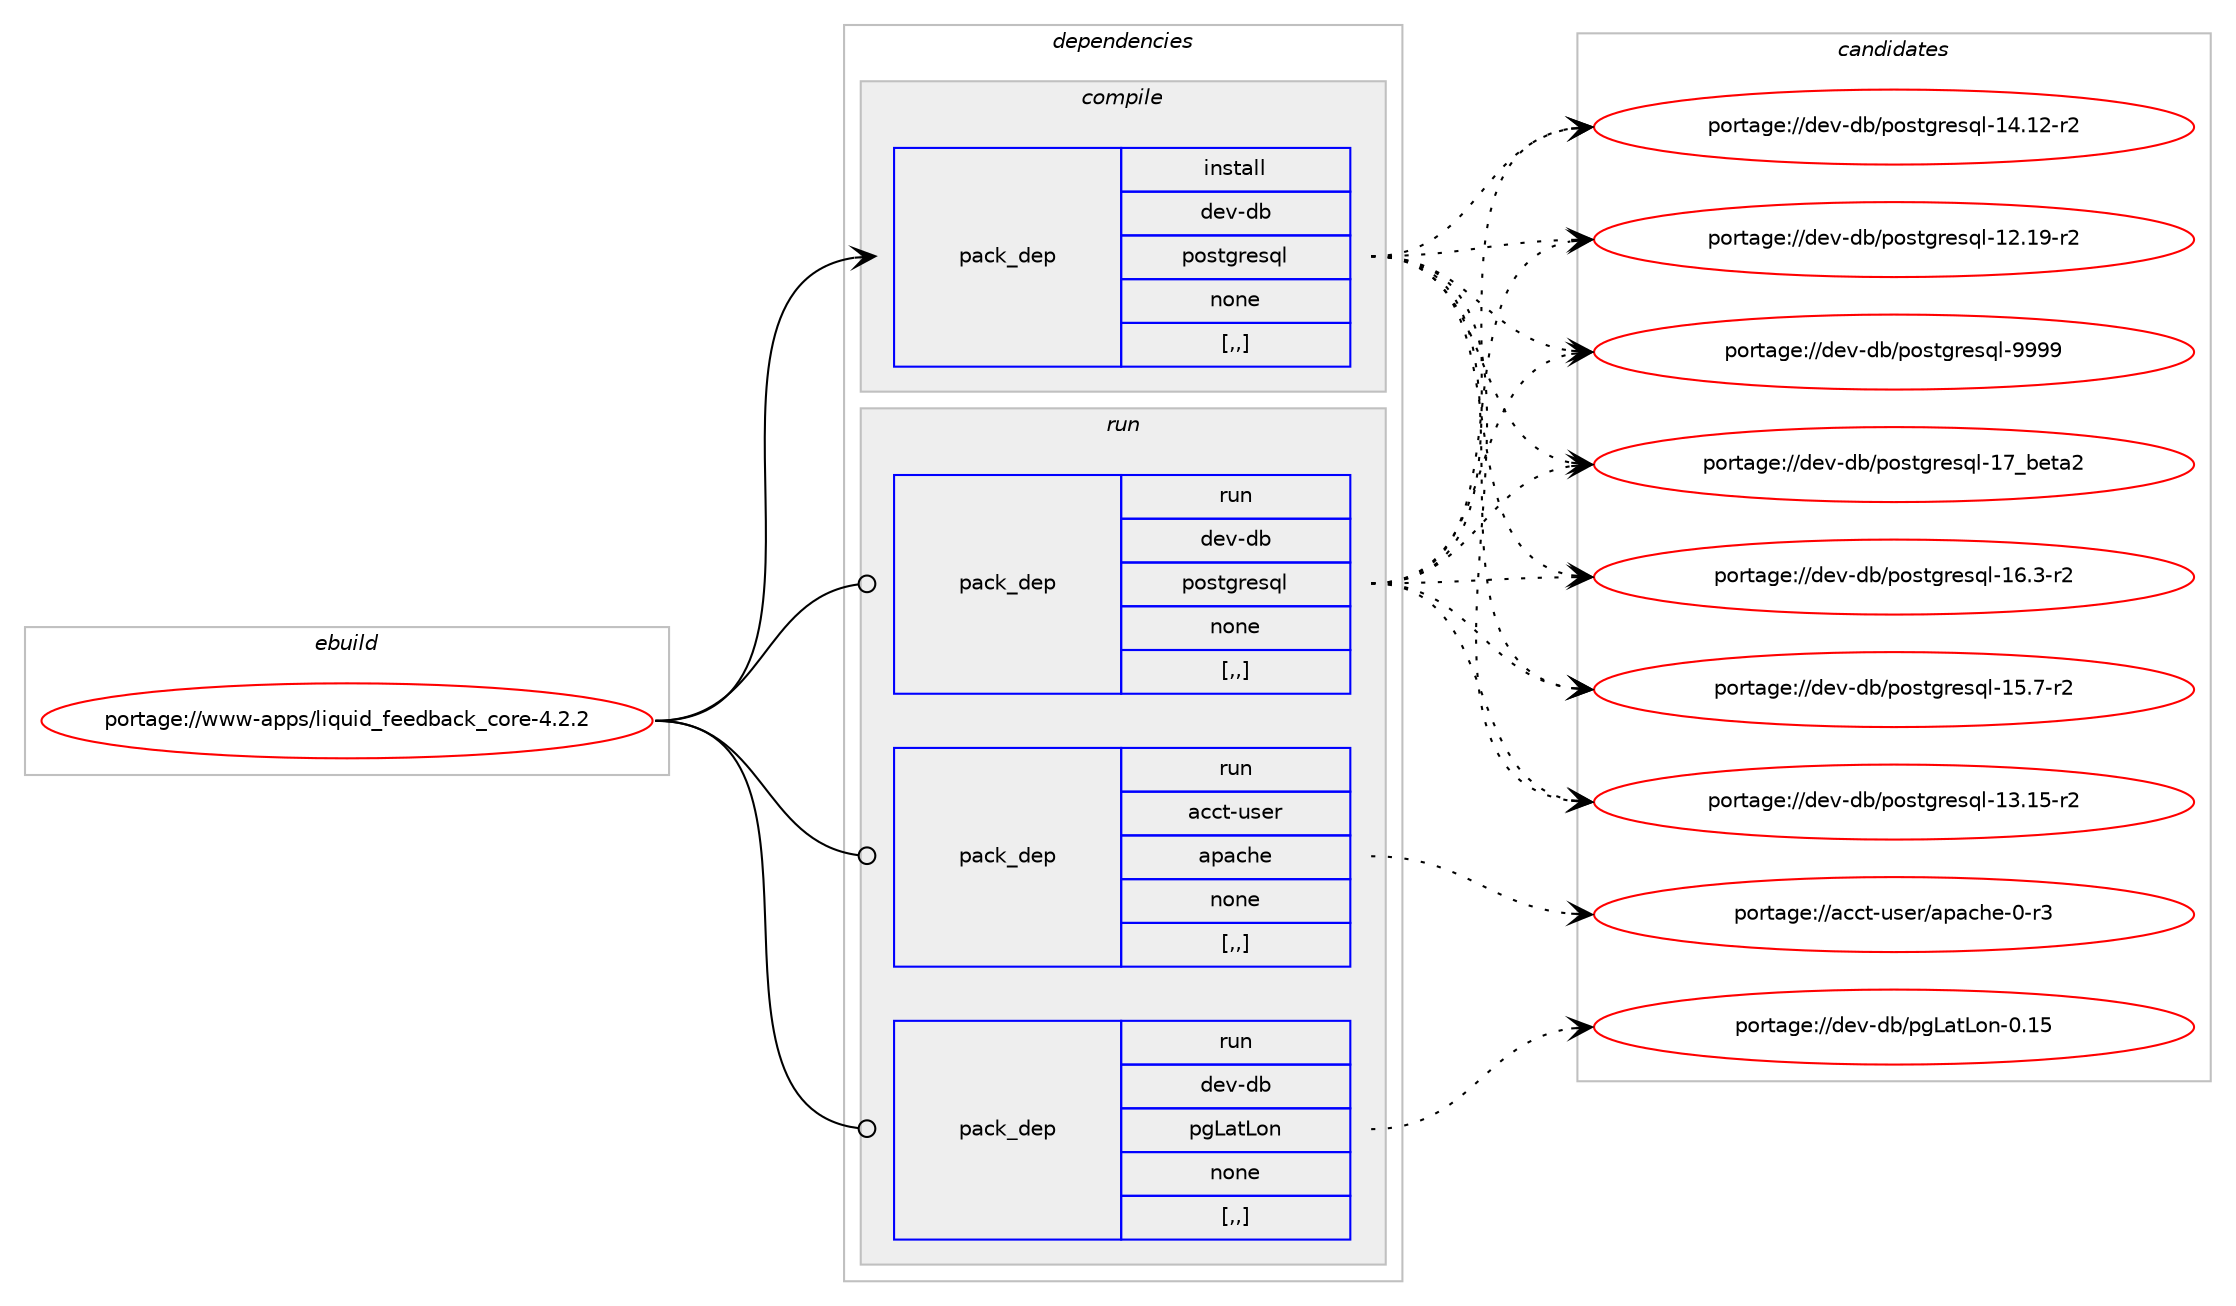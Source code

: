 digraph prolog {

# *************
# Graph options
# *************

newrank=true;
concentrate=true;
compound=true;
graph [rankdir=LR,fontname=Helvetica,fontsize=10,ranksep=1.5];#, ranksep=2.5, nodesep=0.2];
edge  [arrowhead=vee];
node  [fontname=Helvetica,fontsize=10];

# **********
# The ebuild
# **********

subgraph cluster_leftcol {
color=gray;
label=<<i>ebuild</i>>;
id [label="portage://www-apps/liquid_feedback_core-4.2.2", color=red, width=4, href="../www-apps/liquid_feedback_core-4.2.2.svg"];
}

# ****************
# The dependencies
# ****************

subgraph cluster_midcol {
color=gray;
label=<<i>dependencies</i>>;
subgraph cluster_compile {
fillcolor="#eeeeee";
style=filled;
label=<<i>compile</i>>;
subgraph pack322867 {
dependency444510 [label=<<TABLE BORDER="0" CELLBORDER="1" CELLSPACING="0" CELLPADDING="4" WIDTH="220"><TR><TD ROWSPAN="6" CELLPADDING="30">pack_dep</TD></TR><TR><TD WIDTH="110">install</TD></TR><TR><TD>dev-db</TD></TR><TR><TD>postgresql</TD></TR><TR><TD>none</TD></TR><TR><TD>[,,]</TD></TR></TABLE>>, shape=none, color=blue];
}
id:e -> dependency444510:w [weight=20,style="solid",arrowhead="vee"];
}
subgraph cluster_compileandrun {
fillcolor="#eeeeee";
style=filled;
label=<<i>compile and run</i>>;
}
subgraph cluster_run {
fillcolor="#eeeeee";
style=filled;
label=<<i>run</i>>;
subgraph pack322868 {
dependency444511 [label=<<TABLE BORDER="0" CELLBORDER="1" CELLSPACING="0" CELLPADDING="4" WIDTH="220"><TR><TD ROWSPAN="6" CELLPADDING="30">pack_dep</TD></TR><TR><TD WIDTH="110">run</TD></TR><TR><TD>acct-user</TD></TR><TR><TD>apache</TD></TR><TR><TD>none</TD></TR><TR><TD>[,,]</TD></TR></TABLE>>, shape=none, color=blue];
}
id:e -> dependency444511:w [weight=20,style="solid",arrowhead="odot"];
subgraph pack322869 {
dependency444512 [label=<<TABLE BORDER="0" CELLBORDER="1" CELLSPACING="0" CELLPADDING="4" WIDTH="220"><TR><TD ROWSPAN="6" CELLPADDING="30">pack_dep</TD></TR><TR><TD WIDTH="110">run</TD></TR><TR><TD>dev-db</TD></TR><TR><TD>pgLatLon</TD></TR><TR><TD>none</TD></TR><TR><TD>[,,]</TD></TR></TABLE>>, shape=none, color=blue];
}
id:e -> dependency444512:w [weight=20,style="solid",arrowhead="odot"];
subgraph pack322870 {
dependency444513 [label=<<TABLE BORDER="0" CELLBORDER="1" CELLSPACING="0" CELLPADDING="4" WIDTH="220"><TR><TD ROWSPAN="6" CELLPADDING="30">pack_dep</TD></TR><TR><TD WIDTH="110">run</TD></TR><TR><TD>dev-db</TD></TR><TR><TD>postgresql</TD></TR><TR><TD>none</TD></TR><TR><TD>[,,]</TD></TR></TABLE>>, shape=none, color=blue];
}
id:e -> dependency444513:w [weight=20,style="solid",arrowhead="odot"];
}
}

# **************
# The candidates
# **************

subgraph cluster_choices {
rank=same;
color=gray;
label=<<i>candidates</i>>;

subgraph choice322867 {
color=black;
nodesep=1;
choice1001011184510098471121111151161031141011151131084557575757 [label="portage://dev-db/postgresql-9999", color=red, width=4,href="../dev-db/postgresql-9999.svg"];
choice10010111845100984711211111511610311410111511310845495595981011169750 [label="portage://dev-db/postgresql-17_beta2", color=red, width=4,href="../dev-db/postgresql-17_beta2.svg"];
choice10010111845100984711211111511610311410111511310845495446514511450 [label="portage://dev-db/postgresql-16.3-r2", color=red, width=4,href="../dev-db/postgresql-16.3-r2.svg"];
choice10010111845100984711211111511610311410111511310845495346554511450 [label="portage://dev-db/postgresql-15.7-r2", color=red, width=4,href="../dev-db/postgresql-15.7-r2.svg"];
choice1001011184510098471121111151161031141011151131084549524649504511450 [label="portage://dev-db/postgresql-14.12-r2", color=red, width=4,href="../dev-db/postgresql-14.12-r2.svg"];
choice1001011184510098471121111151161031141011151131084549514649534511450 [label="portage://dev-db/postgresql-13.15-r2", color=red, width=4,href="../dev-db/postgresql-13.15-r2.svg"];
choice1001011184510098471121111151161031141011151131084549504649574511450 [label="portage://dev-db/postgresql-12.19-r2", color=red, width=4,href="../dev-db/postgresql-12.19-r2.svg"];
dependency444510:e -> choice1001011184510098471121111151161031141011151131084557575757:w [style=dotted,weight="100"];
dependency444510:e -> choice10010111845100984711211111511610311410111511310845495595981011169750:w [style=dotted,weight="100"];
dependency444510:e -> choice10010111845100984711211111511610311410111511310845495446514511450:w [style=dotted,weight="100"];
dependency444510:e -> choice10010111845100984711211111511610311410111511310845495346554511450:w [style=dotted,weight="100"];
dependency444510:e -> choice1001011184510098471121111151161031141011151131084549524649504511450:w [style=dotted,weight="100"];
dependency444510:e -> choice1001011184510098471121111151161031141011151131084549514649534511450:w [style=dotted,weight="100"];
dependency444510:e -> choice1001011184510098471121111151161031141011151131084549504649574511450:w [style=dotted,weight="100"];
}
subgraph choice322868 {
color=black;
nodesep=1;
choice979999116451171151011144797112979910410145484511451 [label="portage://acct-user/apache-0-r3", color=red, width=4,href="../acct-user/apache-0-r3.svg"];
dependency444511:e -> choice979999116451171151011144797112979910410145484511451:w [style=dotted,weight="100"];
}
subgraph choice322869 {
color=black;
nodesep=1;
choice1001011184510098471121037697116761111104548464953 [label="portage://dev-db/pgLatLon-0.15", color=red, width=4,href="../dev-db/pgLatLon-0.15.svg"];
dependency444512:e -> choice1001011184510098471121037697116761111104548464953:w [style=dotted,weight="100"];
}
subgraph choice322870 {
color=black;
nodesep=1;
choice1001011184510098471121111151161031141011151131084557575757 [label="portage://dev-db/postgresql-9999", color=red, width=4,href="../dev-db/postgresql-9999.svg"];
choice10010111845100984711211111511610311410111511310845495595981011169750 [label="portage://dev-db/postgresql-17_beta2", color=red, width=4,href="../dev-db/postgresql-17_beta2.svg"];
choice10010111845100984711211111511610311410111511310845495446514511450 [label="portage://dev-db/postgresql-16.3-r2", color=red, width=4,href="../dev-db/postgresql-16.3-r2.svg"];
choice10010111845100984711211111511610311410111511310845495346554511450 [label="portage://dev-db/postgresql-15.7-r2", color=red, width=4,href="../dev-db/postgresql-15.7-r2.svg"];
choice1001011184510098471121111151161031141011151131084549524649504511450 [label="portage://dev-db/postgresql-14.12-r2", color=red, width=4,href="../dev-db/postgresql-14.12-r2.svg"];
choice1001011184510098471121111151161031141011151131084549514649534511450 [label="portage://dev-db/postgresql-13.15-r2", color=red, width=4,href="../dev-db/postgresql-13.15-r2.svg"];
choice1001011184510098471121111151161031141011151131084549504649574511450 [label="portage://dev-db/postgresql-12.19-r2", color=red, width=4,href="../dev-db/postgresql-12.19-r2.svg"];
dependency444513:e -> choice1001011184510098471121111151161031141011151131084557575757:w [style=dotted,weight="100"];
dependency444513:e -> choice10010111845100984711211111511610311410111511310845495595981011169750:w [style=dotted,weight="100"];
dependency444513:e -> choice10010111845100984711211111511610311410111511310845495446514511450:w [style=dotted,weight="100"];
dependency444513:e -> choice10010111845100984711211111511610311410111511310845495346554511450:w [style=dotted,weight="100"];
dependency444513:e -> choice1001011184510098471121111151161031141011151131084549524649504511450:w [style=dotted,weight="100"];
dependency444513:e -> choice1001011184510098471121111151161031141011151131084549514649534511450:w [style=dotted,weight="100"];
dependency444513:e -> choice1001011184510098471121111151161031141011151131084549504649574511450:w [style=dotted,weight="100"];
}
}

}
